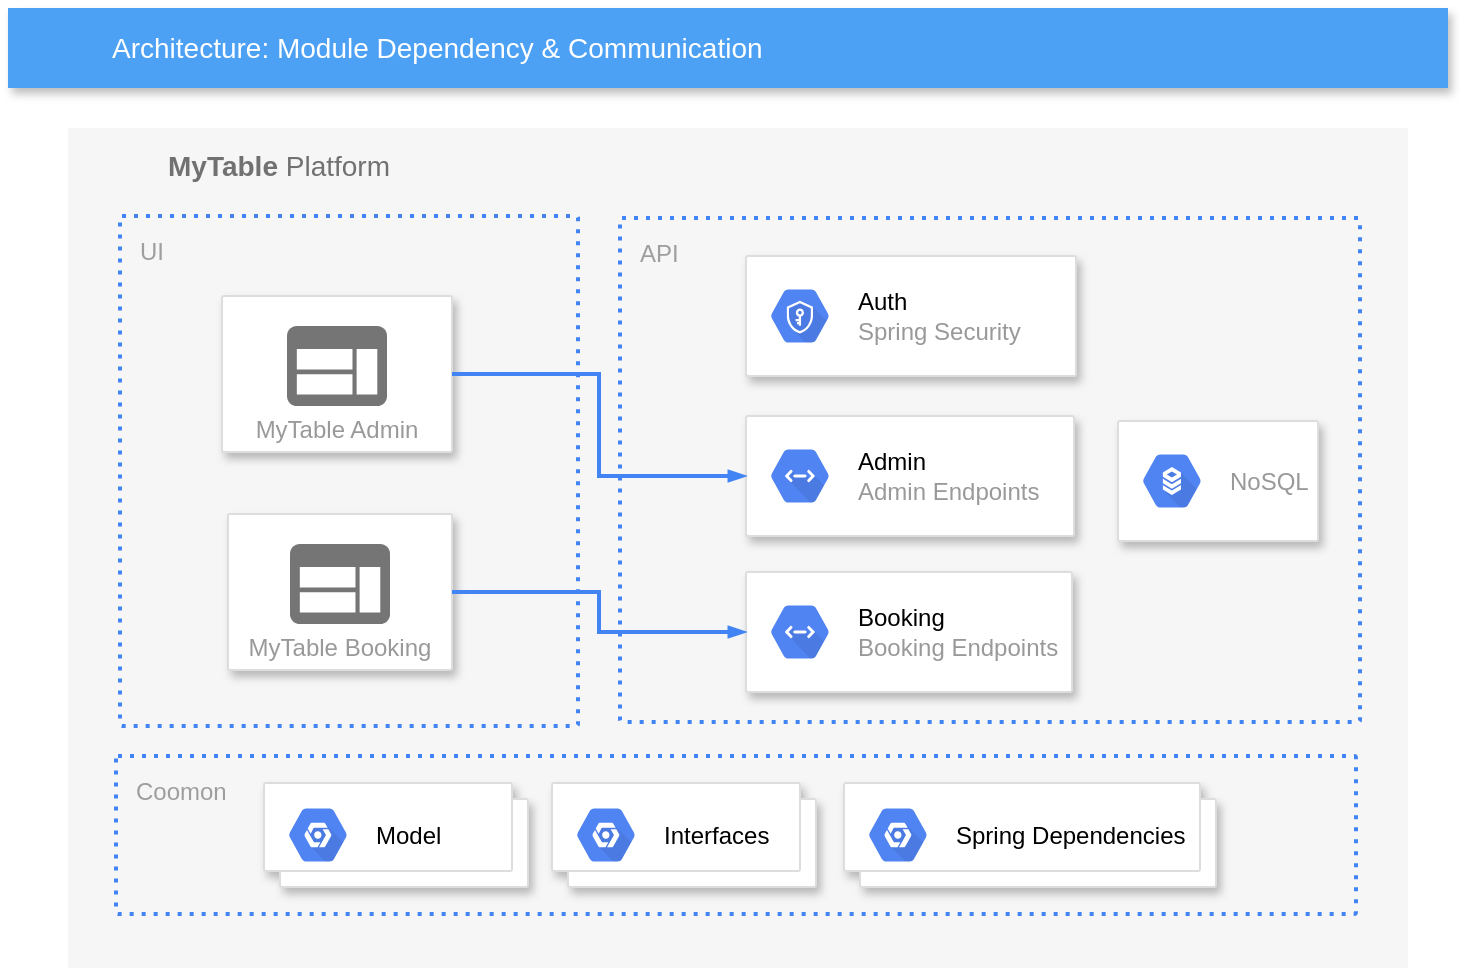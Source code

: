 <mxfile version="14.1.8" type="device"><diagram id="f106602c-feb2-e66a-4537-3a34d633f6aa" name="Page-1"><mxGraphModel dx="1137" dy="693" grid="0" gridSize="10" guides="1" tooltips="1" connect="1" arrows="1" fold="1" page="1" pageScale="1" pageWidth="1169" pageHeight="827" background="#ffffff" math="0" shadow="0"><root><mxCell id="0"/><mxCell id="1" parent="0"/><mxCell id="14" value="&lt;b&gt;MyTable&amp;nbsp;&lt;/b&gt;Platform" style="fillColor=#F6F6F6;strokeColor=none;shadow=0;gradientColor=none;fontSize=14;align=left;spacing=10;fontColor=#717171;9E9E9E;verticalAlign=top;spacingTop=-4;fontStyle=0;spacingLeft=40;html=1;" parent="1" vertex="1"><mxGeometry x="230" y="100" width="670" height="420" as="geometry"/></mxCell><mxCell id="686" value="API" style="rounded=1;absoluteArcSize=1;arcSize=2;html=1;strokeColor=#4284F3;gradientColor=none;shadow=0;dashed=1;fontSize=12;fontColor=#9E9E9E;align=left;verticalAlign=top;spacing=10;spacingTop=-4;fillColor=none;dashPattern=1 2;strokeWidth=2;" parent="1" vertex="1"><mxGeometry x="506" y="145" width="370" height="252" as="geometry"/></mxCell><mxCell id="2" value="Architecture: Module Dependency &amp;amp; Communication" style="fillColor=#4DA1F5;strokeColor=none;shadow=1;gradientColor=none;fontSize=14;align=left;spacingLeft=50;fontColor=#ffffff;html=1;" parent="1" vertex="1"><mxGeometry x="200" y="40" width="720" height="40" as="geometry"/></mxCell><mxCell id="1dO2SduEGnDr_313Supo-691" value="UI" style="rounded=1;absoluteArcSize=1;arcSize=2;html=1;strokeColor=#4284F3;gradientColor=none;shadow=0;dashed=1;fontSize=12;fontColor=#9E9E9E;align=left;verticalAlign=top;spacing=10;spacingTop=-4;fillColor=none;dashPattern=1 2;strokeWidth=2;" vertex="1" parent="1"><mxGeometry x="256" y="144" width="229" height="255" as="geometry"/></mxCell><mxCell id="1dO2SduEGnDr_313Supo-692" value="MyTable Admin" style="strokeColor=#dddddd;shadow=1;strokeWidth=1;rounded=1;absoluteArcSize=1;arcSize=2;labelPosition=center;verticalLabelPosition=middle;align=center;verticalAlign=bottom;spacingLeft=0;fontColor=#999999;fontSize=12;whiteSpace=wrap;spacingBottom=2;" vertex="1" parent="1"><mxGeometry x="307" y="184" width="115" height="78" as="geometry"/></mxCell><mxCell id="1dO2SduEGnDr_313Supo-693" value="" style="dashed=0;connectable=0;html=1;fillColor=#757575;strokeColor=none;shape=mxgraph.gcp2.application;part=1;" vertex="1" parent="1dO2SduEGnDr_313Supo-692"><mxGeometry x="0.5" width="50" height="40" relative="1" as="geometry"><mxPoint x="-25" y="15" as="offset"/></mxGeometry></mxCell><mxCell id="1dO2SduEGnDr_313Supo-694" value="MyTable Booking" style="strokeColor=#dddddd;shadow=1;strokeWidth=1;rounded=1;absoluteArcSize=1;arcSize=2;labelPosition=center;verticalLabelPosition=middle;align=center;verticalAlign=bottom;spacingLeft=0;fontColor=#999999;fontSize=12;whiteSpace=wrap;spacingBottom=2;" vertex="1" parent="1"><mxGeometry x="310" y="293" width="112" height="78" as="geometry"/></mxCell><mxCell id="1dO2SduEGnDr_313Supo-695" value="" style="dashed=0;connectable=0;html=1;fillColor=#757575;strokeColor=none;shape=mxgraph.gcp2.application;part=1;" vertex="1" parent="1dO2SduEGnDr_313Supo-694"><mxGeometry x="0.5" width="50" height="40" relative="1" as="geometry"><mxPoint x="-25" y="15" as="offset"/></mxGeometry></mxCell><mxCell id="1dO2SduEGnDr_313Supo-696" value="" style="strokeColor=#dddddd;shadow=1;strokeWidth=1;rounded=1;absoluteArcSize=1;arcSize=2;" vertex="1" parent="1"><mxGeometry x="569" y="164" width="165" height="60" as="geometry"/></mxCell><mxCell id="1dO2SduEGnDr_313Supo-697" value="&lt;font color=&quot;#000000&quot;&gt;Auth&lt;/font&gt;&lt;br&gt;Spring Security" style="dashed=0;connectable=0;html=1;fillColor=#5184F3;strokeColor=none;shape=mxgraph.gcp2.hexIcon;prIcon=key_management_service;part=1;labelPosition=right;verticalLabelPosition=middle;align=left;verticalAlign=middle;spacingLeft=5;fontColor=#999999;fontSize=12;" vertex="1" parent="1dO2SduEGnDr_313Supo-696"><mxGeometry y="0.5" width="44" height="39" relative="1" as="geometry"><mxPoint x="5" y="-19.5" as="offset"/></mxGeometry></mxCell><mxCell id="1dO2SduEGnDr_313Supo-698" value="" style="strokeColor=#dddddd;shadow=1;strokeWidth=1;rounded=1;absoluteArcSize=1;arcSize=2;" vertex="1" parent="1"><mxGeometry x="755" y="246.5" width="100" height="60" as="geometry"/></mxCell><mxCell id="1dO2SduEGnDr_313Supo-699" value="NoSQL" style="dashed=0;connectable=0;html=1;fillColor=#5184F3;strokeColor=none;shape=mxgraph.gcp2.hexIcon;prIcon=cloud_sql;part=1;labelPosition=right;verticalLabelPosition=middle;align=left;verticalAlign=middle;spacingLeft=5;fontColor=#999999;fontSize=12;" vertex="1" parent="1dO2SduEGnDr_313Supo-698"><mxGeometry y="0.5" width="44" height="39" relative="1" as="geometry"><mxPoint x="5" y="-19.5" as="offset"/></mxGeometry></mxCell><mxCell id="1dO2SduEGnDr_313Supo-700" value="" style="strokeColor=#dddddd;shadow=1;strokeWidth=1;rounded=1;absoluteArcSize=1;arcSize=2;" vertex="1" parent="1"><mxGeometry x="569" y="244" width="164" height="60" as="geometry"/></mxCell><mxCell id="1dO2SduEGnDr_313Supo-701" value="&lt;font color=&quot;#000000&quot;&gt;Admin&lt;/font&gt;&lt;br&gt;Admin Endpoints" style="dashed=0;connectable=0;html=1;fillColor=#5184F3;strokeColor=none;shape=mxgraph.gcp2.hexIcon;prIcon=cloud_endpoints;part=1;labelPosition=right;verticalLabelPosition=middle;align=left;verticalAlign=middle;spacingLeft=5;fontColor=#999999;fontSize=12;" vertex="1" parent="1dO2SduEGnDr_313Supo-700"><mxGeometry y="0.5" width="44" height="39" relative="1" as="geometry"><mxPoint x="5" y="-19.5" as="offset"/></mxGeometry></mxCell><mxCell id="1dO2SduEGnDr_313Supo-702" value="" style="strokeColor=#dddddd;shadow=1;strokeWidth=1;rounded=1;absoluteArcSize=1;arcSize=2;" vertex="1" parent="1"><mxGeometry x="569" y="322" width="163" height="60" as="geometry"/></mxCell><mxCell id="1dO2SduEGnDr_313Supo-703" value="&lt;font color=&quot;#000000&quot;&gt;Booking&lt;/font&gt;&lt;br&gt;Booking Endpoints" style="dashed=0;connectable=0;html=1;fillColor=#5184F3;strokeColor=none;shape=mxgraph.gcp2.hexIcon;prIcon=cloud_endpoints;part=1;labelPosition=right;verticalLabelPosition=middle;align=left;verticalAlign=middle;spacingLeft=5;fontColor=#999999;fontSize=12;" vertex="1" parent="1dO2SduEGnDr_313Supo-702"><mxGeometry y="0.5" width="44" height="39" relative="1" as="geometry"><mxPoint x="5" y="-19.5" as="offset"/></mxGeometry></mxCell><mxCell id="1dO2SduEGnDr_313Supo-710" value="" style="group" vertex="1" connectable="0" parent="1"><mxGeometry x="254" y="414" width="620" height="79" as="geometry"/></mxCell><mxCell id="653" value="Coomon" style="rounded=1;absoluteArcSize=1;arcSize=2;html=1;strokeColor=#4284F3;gradientColor=none;shadow=0;dashed=1;fontSize=12;fontColor=#9E9E9E;align=left;verticalAlign=top;spacing=10;spacingTop=-4;fillColor=none;dashPattern=1 2;strokeWidth=2;" parent="1dO2SduEGnDr_313Supo-710" vertex="1"><mxGeometry width="620" height="79" as="geometry"/></mxCell><mxCell id="1dO2SduEGnDr_313Supo-704" value="" style="shape=mxgraph.gcp2.doubleRect;strokeColor=#dddddd;shadow=1;strokeWidth=1;" vertex="1" parent="1dO2SduEGnDr_313Supo-710"><mxGeometry x="74" y="13.5" width="132" height="52" as="geometry"/></mxCell><mxCell id="1dO2SduEGnDr_313Supo-705" value="&lt;font color=&quot;#000000&quot;&gt;Model&lt;/font&gt;&lt;br&gt;" style="dashed=0;connectable=0;html=1;fillColor=#5184F3;strokeColor=none;shape=mxgraph.gcp2.hexIcon;prIcon=placeholder;part=1;labelPosition=right;verticalLabelPosition=middle;align=left;verticalAlign=middle;spacingLeft=5;fontColor=#999999;fontSize=12;" vertex="1" parent="1dO2SduEGnDr_313Supo-704"><mxGeometry y="0.5" width="44" height="39" relative="1" as="geometry"><mxPoint x="5" y="-19.5" as="offset"/></mxGeometry></mxCell><mxCell id="1dO2SduEGnDr_313Supo-706" value="" style="shape=mxgraph.gcp2.doubleRect;strokeColor=#dddddd;shadow=1;strokeWidth=1;" vertex="1" parent="1dO2SduEGnDr_313Supo-710"><mxGeometry x="218" y="13.5" width="132" height="52" as="geometry"/></mxCell><mxCell id="1dO2SduEGnDr_313Supo-707" value="&lt;font color=&quot;#000000&quot;&gt;Interfaces&lt;/font&gt;" style="dashed=0;connectable=0;html=1;fillColor=#5184F3;strokeColor=none;shape=mxgraph.gcp2.hexIcon;prIcon=placeholder;part=1;labelPosition=right;verticalLabelPosition=middle;align=left;verticalAlign=middle;spacingLeft=5;fontColor=#999999;fontSize=12;" vertex="1" parent="1dO2SduEGnDr_313Supo-706"><mxGeometry y="0.5" width="44" height="39" relative="1" as="geometry"><mxPoint x="5" y="-19.5" as="offset"/></mxGeometry></mxCell><mxCell id="1dO2SduEGnDr_313Supo-708" value="" style="shape=mxgraph.gcp2.doubleRect;strokeColor=#dddddd;shadow=1;strokeWidth=1;" vertex="1" parent="1dO2SduEGnDr_313Supo-710"><mxGeometry x="364" y="13.5" width="186" height="52" as="geometry"/></mxCell><mxCell id="1dO2SduEGnDr_313Supo-709" value="&lt;font color=&quot;#000000&quot;&gt;Spring Dependencies&lt;/font&gt;" style="dashed=0;connectable=0;html=1;fillColor=#5184F3;strokeColor=none;shape=mxgraph.gcp2.hexIcon;prIcon=placeholder;part=1;labelPosition=right;verticalLabelPosition=middle;align=left;verticalAlign=middle;spacingLeft=5;fontColor=#999999;fontSize=12;" vertex="1" parent="1dO2SduEGnDr_313Supo-708"><mxGeometry y="0.5" width="44" height="39" relative="1" as="geometry"><mxPoint x="5" y="-19.5" as="offset"/></mxGeometry></mxCell><mxCell id="1dO2SduEGnDr_313Supo-711" value="" style="edgeStyle=orthogonalEdgeStyle;fontSize=12;html=1;endArrow=blockThin;endFill=1;rounded=0;strokeWidth=2;endSize=4;startSize=4;dashed=0;strokeColor=#4284F3;exitX=1;exitY=0.5;exitDx=0;exitDy=0;entryX=0;entryY=0.5;entryDx=0;entryDy=0;" edge="1" parent="1" source="1dO2SduEGnDr_313Supo-692" target="1dO2SduEGnDr_313Supo-700"><mxGeometry width="100" relative="1" as="geometry"><mxPoint x="539" y="272" as="sourcePoint"/><mxPoint x="639" y="272" as="targetPoint"/></mxGeometry></mxCell><mxCell id="1dO2SduEGnDr_313Supo-712" value="" style="edgeStyle=orthogonalEdgeStyle;fontSize=12;html=1;endArrow=blockThin;endFill=1;rounded=0;strokeWidth=2;endSize=4;startSize=4;dashed=0;strokeColor=#4284F3;exitX=1;exitY=0.5;exitDx=0;exitDy=0;entryX=0;entryY=0.5;entryDx=0;entryDy=0;" edge="1" parent="1" source="1dO2SduEGnDr_313Supo-694" target="1dO2SduEGnDr_313Supo-702"><mxGeometry width="100" relative="1" as="geometry"><mxPoint x="539" y="272" as="sourcePoint"/><mxPoint x="639" y="272" as="targetPoint"/></mxGeometry></mxCell></root></mxGraphModel></diagram></mxfile>